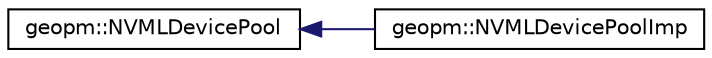 digraph "Graphical Class Hierarchy"
{
 // LATEX_PDF_SIZE
  edge [fontname="Helvetica",fontsize="10",labelfontname="Helvetica",labelfontsize="10"];
  node [fontname="Helvetica",fontsize="10",shape=record];
  rankdir="LR";
  Node0 [label="geopm::NVMLDevicePool",height=0.2,width=0.4,color="black", fillcolor="white", style="filled",URL="$classgeopm_1_1_n_v_m_l_device_pool.html",tooltip=" "];
  Node0 -> Node1 [dir="back",color="midnightblue",fontsize="10",style="solid",fontname="Helvetica"];
  Node1 [label="geopm::NVMLDevicePoolImp",height=0.2,width=0.4,color="black", fillcolor="white", style="filled",URL="$classgeopm_1_1_n_v_m_l_device_pool_imp.html",tooltip=" "];
}
